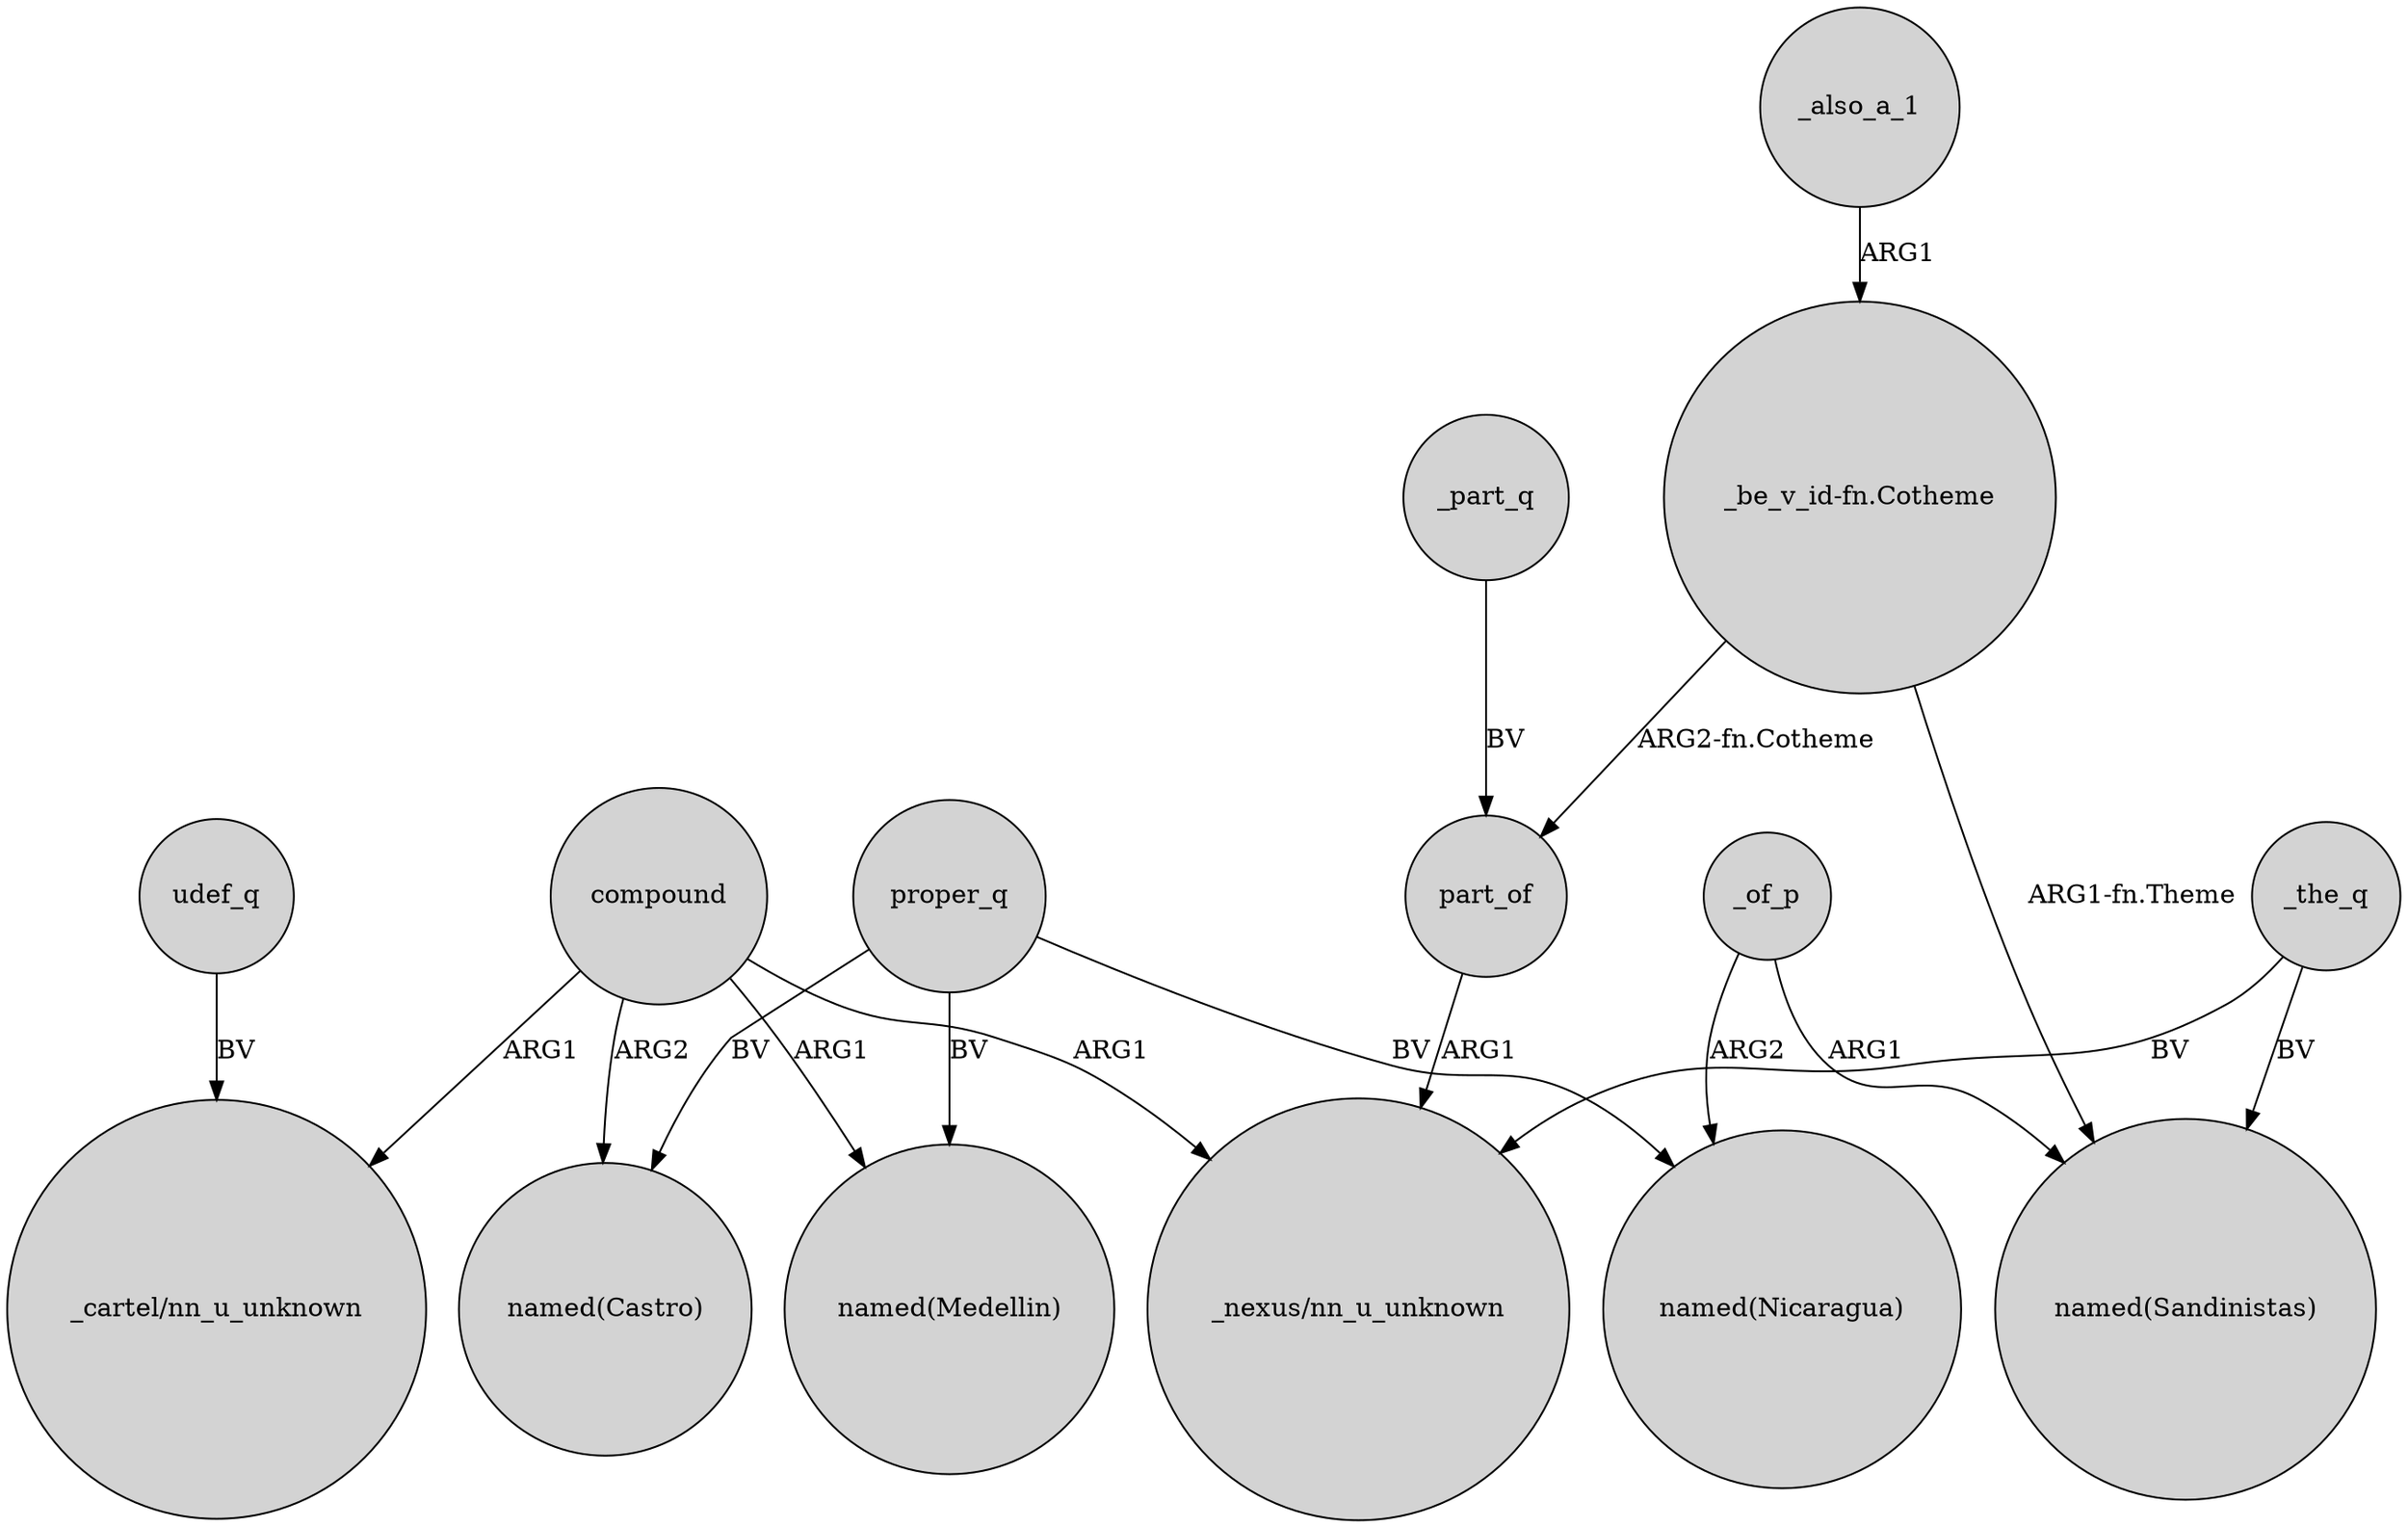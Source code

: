 digraph {
	node [shape=circle style=filled]
	"_be_v_id-fn.Cotheme" -> part_of [label="ARG2-fn.Cotheme"]
	_also_a_1 -> "_be_v_id-fn.Cotheme" [label=ARG1]
	compound -> "_cartel/nn_u_unknown" [label=ARG1]
	"_be_v_id-fn.Cotheme" -> "named(Sandinistas)" [label="ARG1-fn.Theme"]
	compound -> "named(Medellin)" [label=ARG1]
	_the_q -> "_nexus/nn_u_unknown" [label=BV]
	udef_q -> "_cartel/nn_u_unknown" [label=BV]
	proper_q -> "named(Nicaragua)" [label=BV]
	_of_p -> "named(Nicaragua)" [label=ARG2]
	_of_p -> "named(Sandinistas)" [label=ARG1]
	part_of -> "_nexus/nn_u_unknown" [label=ARG1]
	proper_q -> "named(Castro)" [label=BV]
	compound -> "_nexus/nn_u_unknown" [label=ARG1]
	proper_q -> "named(Medellin)" [label=BV]
	_the_q -> "named(Sandinistas)" [label=BV]
	compound -> "named(Castro)" [label=ARG2]
	_part_q -> part_of [label=BV]
}
